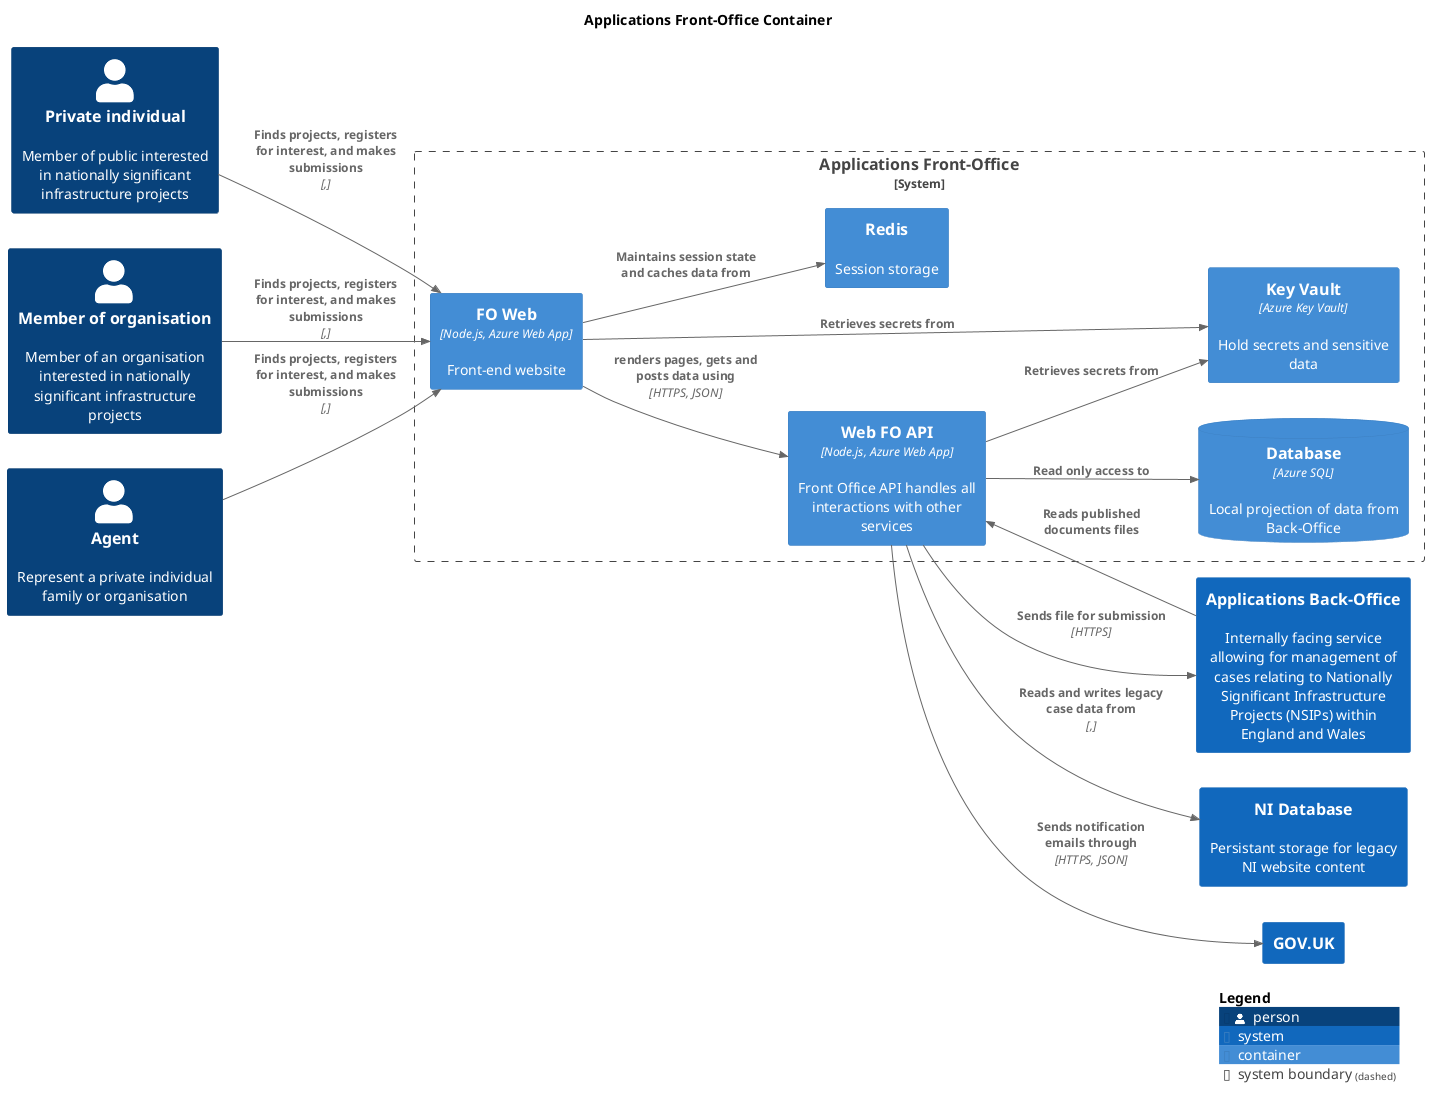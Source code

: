 @startuml
set separator none
title Applications Front-Office Container

left to right direction

!include <C4/C4>
!include <C4/C4_Context>
!include <C4/C4_Container>

Person(Privateindividual, "Private individual", $descr="Member of public interested in nationally significant infrastructure projects", $tags="", $link="")
Person(Memberoforganisation, "Member of organisation", $descr="Member of an organisation interested in nationally significant infrastructure projects", $tags="", $link="")
Person(Agent, "Agent", $descr="Represent a private individual family or organisation", $tags="", $link="")
System(ApplicationsBackOffice, "Applications Back-Office", $descr="Internally facing service allowing for management of cases relating to Nationally Significant Infrastructure Projects (NSIPs) within England and Wales", $tags="", $link="")
System(NIDatabase, "NI Database", $descr="Persistant storage for legacy NI website content", $tags="", $link="")
System(GOVUK, "GOV.UK", $descr="", $tags="", $link="")

System_Boundary("ApplicationsFrontOffice_boundary", "Applications Front-Office", $tags="") {
  Container(ApplicationsFrontOffice.KeyVault, "Key Vault", $techn="Azure Key Vault", $descr="Hold secrets and sensitive data", $tags="", $link="")
  Container(ApplicationsFrontOffice.FOWeb, "FO Web", $techn="Node.js, Azure Web App", $descr="Front-end website", $tags="", $link="")
  Container(ApplicationsFrontOffice.WebFOAPI, "Web FO API", $techn="Node.js, Azure Web App", $descr="Front Office API handles all interactions with other services", $tags="", $link="")
  Container(ApplicationsFrontOffice.Redis, "Redis", $techn="", $descr="Session storage", $tags="", $link="")
  ContainerDb(ApplicationsFrontOffice.Database, "Database", $techn="Azure SQL", $descr="Local projection of data from Back-Office", $tags="", $link="")
}

Rel(ApplicationsFrontOffice.WebFOAPI, ApplicationsBackOffice, "Sends file for submission", $techn="HTTPS", $tags="", $link="")
Rel(ApplicationsBackOffice, ApplicationsFrontOffice.WebFOAPI, "Reads published documents files", $techn="", $tags="", $link="")
Rel(Privateindividual, ApplicationsFrontOffice.FOWeb, "Finds projects, registers for interest, and makes submissions", $techn=",", $tags="", $link="")
Rel(Memberoforganisation, ApplicationsFrontOffice.FOWeb, "Finds projects, registers for interest, and makes submissions", $techn=",", $tags="", $link="")
Rel(Agent, ApplicationsFrontOffice.FOWeb, "Finds projects, registers for interest, and makes submissions", $techn=",", $tags="", $link="")
Rel(ApplicationsFrontOffice.FOWeb, ApplicationsFrontOffice.Redis, "Maintains session state and caches data from", $techn="", $tags="", $link="")
Rel(ApplicationsFrontOffice.FOWeb, ApplicationsFrontOffice.KeyVault, "Retrieves secrets from", $techn="", $tags="", $link="")
Rel(ApplicationsFrontOffice.FOWeb, ApplicationsFrontOffice.WebFOAPI, "renders pages, gets and posts data using", $techn="HTTPS, JSON", $tags="", $link="")
Rel(ApplicationsFrontOffice.WebFOAPI, ApplicationsFrontOffice.Database, "Read only access to", $techn="", $tags="", $link="")
Rel(ApplicationsFrontOffice.WebFOAPI, GOVUK, "Sends notification emails through", $techn="HTTPS, JSON", $tags="", $link="")
Rel(ApplicationsFrontOffice.WebFOAPI, NIDatabase, "Reads and writes legacy case data from", $techn=",", $tags="", $link="")
Rel(ApplicationsFrontOffice.WebFOAPI, ApplicationsFrontOffice.KeyVault, "Retrieves secrets from", $techn="", $tags="", $link="")

SHOW_LEGEND(true)
@enduml